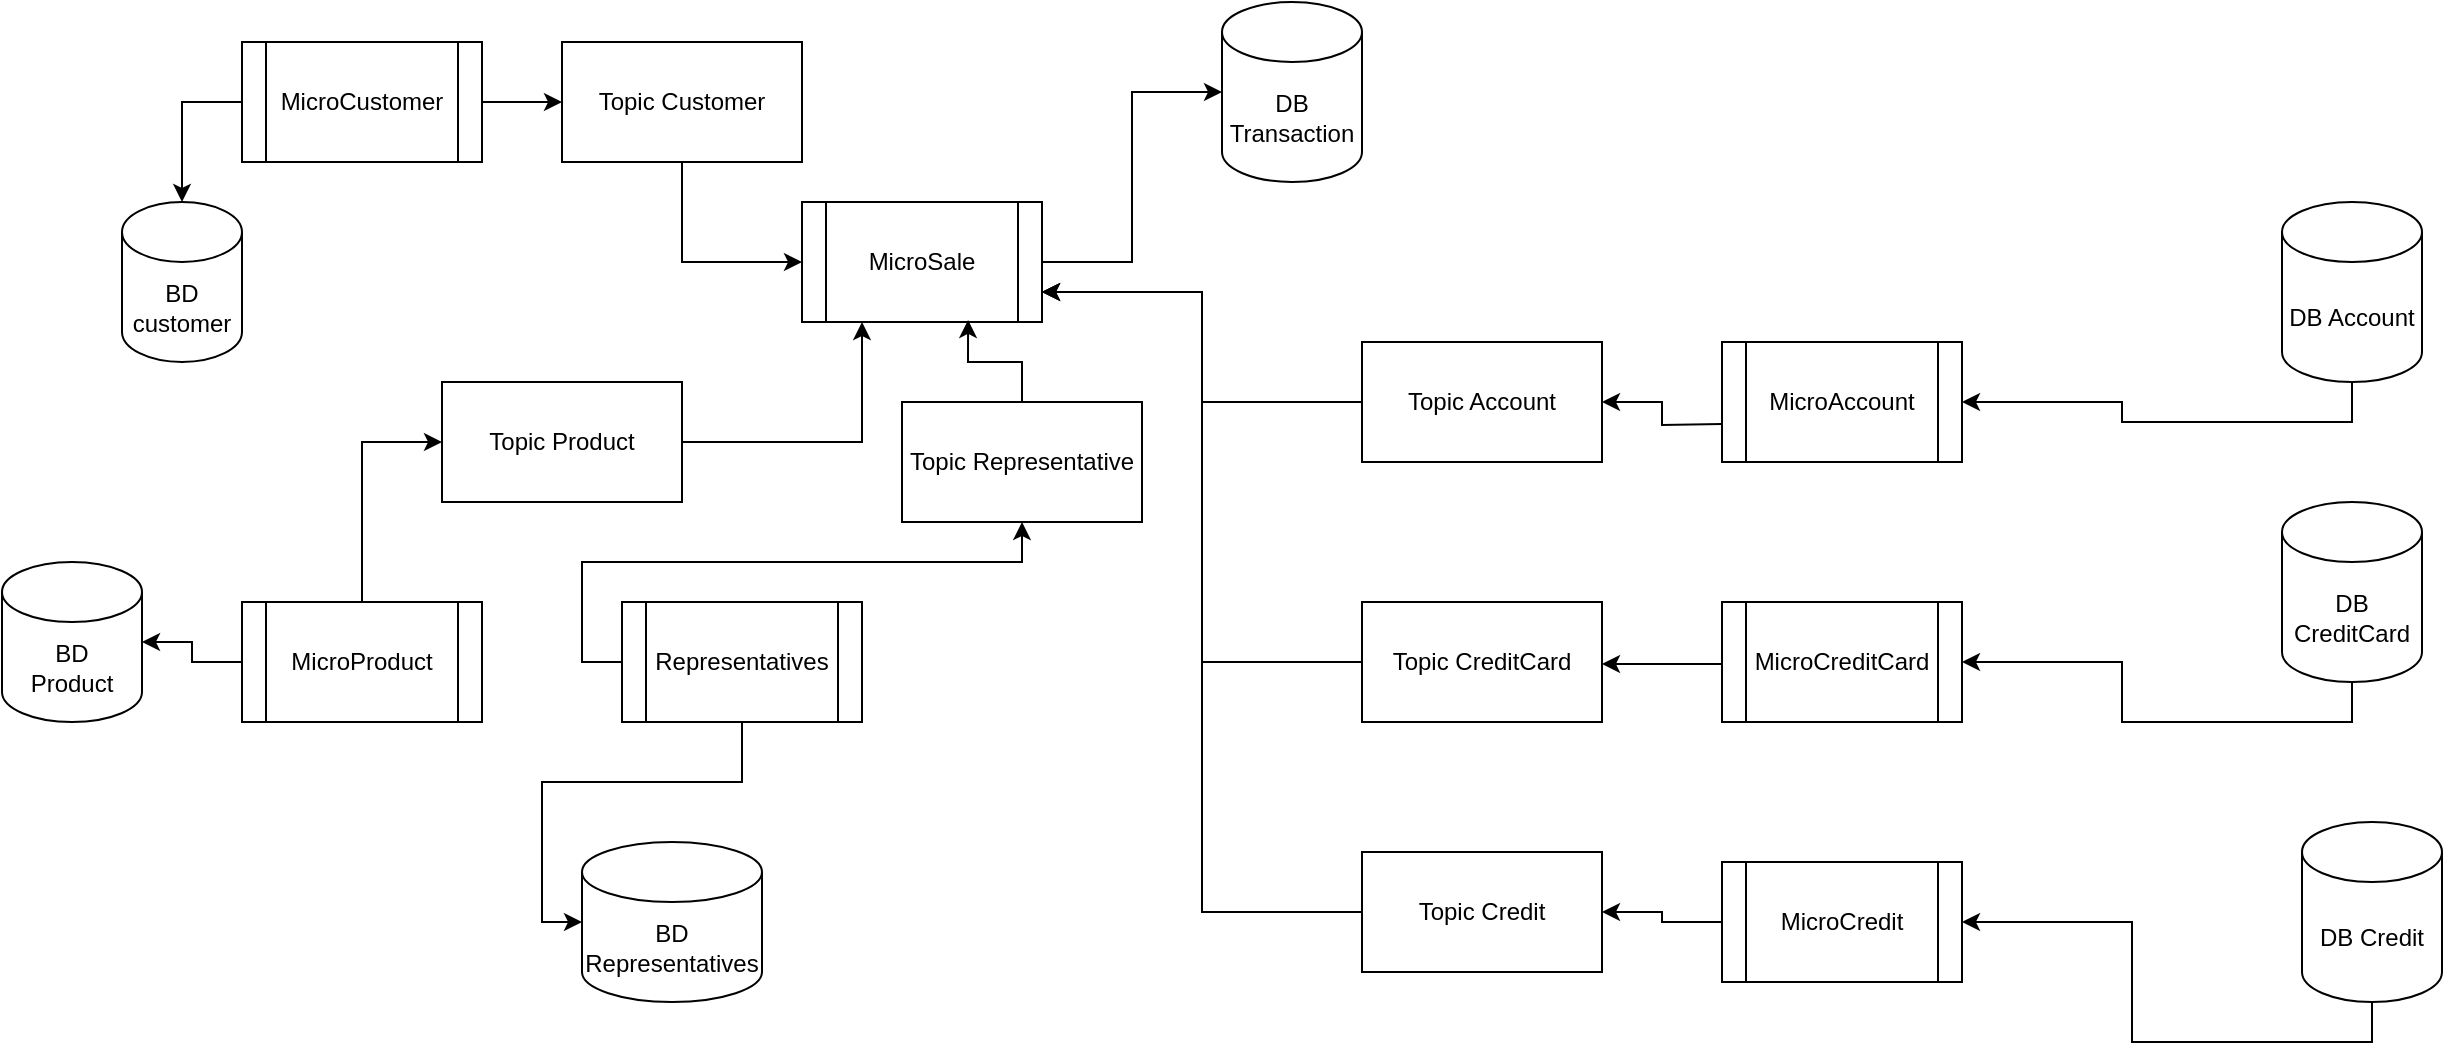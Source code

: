 <mxfile version="14.8.0" type="github">
  <diagram id="J2JfC7K7UwUUO45GrCEN" name="Page-1">
    <mxGraphModel dx="1038" dy="547" grid="1" gridSize="10" guides="1" tooltips="1" connect="1" arrows="1" fold="1" page="0" pageScale="1" pageWidth="827" pageHeight="1169" math="0" shadow="0">
      <root>
        <mxCell id="0" />
        <mxCell id="1" parent="0" />
        <mxCell id="Hutvo4wjOnZVV8LiBHFV-1" value="MicroCustomer" style="shape=process;whiteSpace=wrap;html=1;backgroundOutline=1;" parent="1" vertex="1">
          <mxGeometry x="120" y="70" width="120" height="60" as="geometry" />
        </mxCell>
        <mxCell id="Hutvo4wjOnZVV8LiBHFV-2" value="BD&lt;br&gt;customer" style="shape=cylinder3;whiteSpace=wrap;html=1;boundedLbl=1;backgroundOutline=1;size=15;" parent="1" vertex="1">
          <mxGeometry x="60" y="150" width="60" height="80" as="geometry" />
        </mxCell>
        <mxCell id="Hutvo4wjOnZVV8LiBHFV-4" value="MicroProduct" style="shape=process;whiteSpace=wrap;html=1;backgroundOutline=1;" parent="1" vertex="1">
          <mxGeometry x="120" y="350" width="120" height="60" as="geometry" />
        </mxCell>
        <mxCell id="Hutvo4wjOnZVV8LiBHFV-5" value="BD&lt;br&gt;Product" style="shape=cylinder3;whiteSpace=wrap;html=1;boundedLbl=1;backgroundOutline=1;size=15;" parent="1" vertex="1">
          <mxGeometry y="330" width="70" height="80" as="geometry" />
        </mxCell>
        <mxCell id="DNXzDhhK5Adzky4bazDL-3" style="edgeStyle=orthogonalEdgeStyle;rounded=0;orthogonalLoop=1;jettySize=auto;html=1;entryX=0;entryY=0.5;entryDx=0;entryDy=0;entryPerimeter=0;" parent="1" source="DNXzDhhK5Adzky4bazDL-1" target="DNXzDhhK5Adzky4bazDL-2" edge="1">
          <mxGeometry relative="1" as="geometry" />
        </mxCell>
        <mxCell id="DNXzDhhK5Adzky4bazDL-1" value="MicroSale" style="shape=process;whiteSpace=wrap;html=1;backgroundOutline=1;" parent="1" vertex="1">
          <mxGeometry x="400" y="150" width="120" height="60" as="geometry" />
        </mxCell>
        <mxCell id="DNXzDhhK5Adzky4bazDL-2" value="DB Transaction" style="shape=cylinder3;whiteSpace=wrap;html=1;boundedLbl=1;backgroundOutline=1;size=15;" parent="1" vertex="1">
          <mxGeometry x="610" y="50" width="70" height="90" as="geometry" />
        </mxCell>
        <mxCell id="Hutvo4wjOnZVV8LiBHFV-7" value="BD&lt;br&gt;Representatives" style="shape=cylinder3;whiteSpace=wrap;html=1;boundedLbl=1;backgroundOutline=1;size=15;" parent="1" vertex="1">
          <mxGeometry x="290" y="470" width="90" height="80" as="geometry" />
        </mxCell>
        <mxCell id="Hutvo4wjOnZVV8LiBHFV-10" style="edgeStyle=orthogonalEdgeStyle;rounded=0;orthogonalLoop=1;jettySize=auto;html=1;" parent="1" source="Hutvo4wjOnZVV8LiBHFV-4" target="Hutvo4wjOnZVV8LiBHFV-5" edge="1">
          <mxGeometry relative="1" as="geometry">
            <mxPoint x="270" y="415" as="sourcePoint" />
            <mxPoint x="360" y="330" as="targetPoint" />
          </mxGeometry>
        </mxCell>
        <mxCell id="Hutvo4wjOnZVV8LiBHFV-12" style="edgeStyle=orthogonalEdgeStyle;rounded=0;orthogonalLoop=1;jettySize=auto;html=1;entryX=0;entryY=0.5;entryDx=0;entryDy=0;exitX=0.5;exitY=1;exitDx=0;exitDy=0;" parent="1" source="Hutvo4wjOnZVV8LiBHFV-18" target="DNXzDhhK5Adzky4bazDL-1" edge="1">
          <mxGeometry relative="1" as="geometry">
            <mxPoint x="380" y="160" as="sourcePoint" />
            <mxPoint x="380" y="65" as="targetPoint" />
          </mxGeometry>
        </mxCell>
        <mxCell id="Hutvo4wjOnZVV8LiBHFV-18" value="&lt;span&gt;Topic Customer&lt;/span&gt;" style="rounded=0;whiteSpace=wrap;html=1;" parent="1" vertex="1">
          <mxGeometry x="280" y="70" width="120" height="60" as="geometry" />
        </mxCell>
        <mxCell id="Hutvo4wjOnZVV8LiBHFV-19" style="edgeStyle=orthogonalEdgeStyle;rounded=0;orthogonalLoop=1;jettySize=auto;html=1;entryX=0;entryY=0.5;entryDx=0;entryDy=0;" parent="1" source="Hutvo4wjOnZVV8LiBHFV-1" target="Hutvo4wjOnZVV8LiBHFV-18" edge="1">
          <mxGeometry relative="1" as="geometry">
            <mxPoint x="335" y="120" as="sourcePoint" />
            <mxPoint x="285" y="30" as="targetPoint" />
          </mxGeometry>
        </mxCell>
        <mxCell id="Hutvo4wjOnZVV8LiBHFV-20" value="&lt;span&gt;Topic Product&lt;/span&gt;" style="rounded=0;whiteSpace=wrap;html=1;" parent="1" vertex="1">
          <mxGeometry x="220" y="240" width="120" height="60" as="geometry" />
        </mxCell>
        <mxCell id="Hutvo4wjOnZVV8LiBHFV-21" style="edgeStyle=orthogonalEdgeStyle;rounded=0;orthogonalLoop=1;jettySize=auto;html=1;entryX=0;entryY=0.5;entryDx=0;entryDy=0;exitX=0.5;exitY=0;exitDx=0;exitDy=0;" parent="1" source="Hutvo4wjOnZVV8LiBHFV-4" target="Hutvo4wjOnZVV8LiBHFV-20" edge="1">
          <mxGeometry relative="1" as="geometry">
            <mxPoint x="220" y="270" as="sourcePoint" />
            <mxPoint x="330" y="270" as="targetPoint" />
          </mxGeometry>
        </mxCell>
        <mxCell id="Hutvo4wjOnZVV8LiBHFV-22" style="edgeStyle=orthogonalEdgeStyle;rounded=0;orthogonalLoop=1;jettySize=auto;html=1;exitX=1;exitY=0.5;exitDx=0;exitDy=0;entryX=0.25;entryY=1;entryDx=0;entryDy=0;" parent="1" source="Hutvo4wjOnZVV8LiBHFV-20" target="DNXzDhhK5Adzky4bazDL-1" edge="1">
          <mxGeometry relative="1" as="geometry">
            <mxPoint x="460" y="270" as="sourcePoint" />
            <mxPoint x="530" y="220" as="targetPoint" />
          </mxGeometry>
        </mxCell>
        <mxCell id="DNXzDhhK5Adzky4bazDL-5" style="edgeStyle=orthogonalEdgeStyle;rounded=0;orthogonalLoop=1;jettySize=auto;html=1;entryX=0;entryY=0.5;entryDx=0;entryDy=0;entryPerimeter=0;" parent="1" source="Hutvo4wjOnZVV8LiBHFV-23" target="Hutvo4wjOnZVV8LiBHFV-7" edge="1">
          <mxGeometry relative="1" as="geometry" />
        </mxCell>
        <mxCell id="Hutvo4wjOnZVV8LiBHFV-23" value="Representatives" style="shape=process;whiteSpace=wrap;html=1;backgroundOutline=1;" parent="1" vertex="1">
          <mxGeometry x="310" y="350" width="120" height="60" as="geometry" />
        </mxCell>
        <mxCell id="Hutvo4wjOnZVV8LiBHFV-24" value="&lt;span&gt;Topic Representative&lt;/span&gt;" style="rounded=0;whiteSpace=wrap;html=1;" parent="1" vertex="1">
          <mxGeometry x="450" y="250" width="120" height="60" as="geometry" />
        </mxCell>
        <mxCell id="Hutvo4wjOnZVV8LiBHFV-25" style="edgeStyle=orthogonalEdgeStyle;rounded=0;orthogonalLoop=1;jettySize=auto;html=1;exitX=0;exitY=0.5;exitDx=0;exitDy=0;entryX=0.5;entryY=1;entryDx=0;entryDy=0;" parent="1" source="Hutvo4wjOnZVV8LiBHFV-23" target="Hutvo4wjOnZVV8LiBHFV-24" edge="1">
          <mxGeometry relative="1" as="geometry">
            <mxPoint x="800" y="370" as="sourcePoint" />
            <mxPoint x="720" y="330" as="targetPoint" />
          </mxGeometry>
        </mxCell>
        <mxCell id="Hutvo4wjOnZVV8LiBHFV-27" style="edgeStyle=orthogonalEdgeStyle;rounded=0;orthogonalLoop=1;jettySize=auto;html=1;exitX=0.5;exitY=0;exitDx=0;exitDy=0;entryX=0.692;entryY=0.983;entryDx=0;entryDy=0;entryPerimeter=0;" parent="1" source="Hutvo4wjOnZVV8LiBHFV-24" target="DNXzDhhK5Adzky4bazDL-1" edge="1">
          <mxGeometry relative="1" as="geometry">
            <mxPoint x="850" y="260" as="sourcePoint" />
            <mxPoint x="530" y="270" as="targetPoint" />
          </mxGeometry>
        </mxCell>
        <mxCell id="Hutvo4wjOnZVV8LiBHFV-28" style="edgeStyle=orthogonalEdgeStyle;rounded=0;orthogonalLoop=1;jettySize=auto;html=1;entryX=0.5;entryY=0;entryDx=0;entryDy=0;entryPerimeter=0;exitX=0;exitY=0.5;exitDx=0;exitDy=0;" parent="1" source="Hutvo4wjOnZVV8LiBHFV-1" target="Hutvo4wjOnZVV8LiBHFV-2" edge="1">
          <mxGeometry relative="1" as="geometry">
            <mxPoint x="180" y="60" as="sourcePoint" />
            <mxPoint x="270" y="-32.5" as="targetPoint" />
            <Array as="points">
              <mxPoint x="90" y="100" />
            </Array>
          </mxGeometry>
        </mxCell>
        <mxCell id="qib1Vxd6Q9VXnNDb8m66-1" value="MicroAccount" style="shape=process;whiteSpace=wrap;html=1;backgroundOutline=1;" vertex="1" parent="1">
          <mxGeometry x="860" y="220" width="120" height="60" as="geometry" />
        </mxCell>
        <mxCell id="qib1Vxd6Q9VXnNDb8m66-2" value="DB Account" style="shape=cylinder3;whiteSpace=wrap;html=1;boundedLbl=1;backgroundOutline=1;size=15;" vertex="1" parent="1">
          <mxGeometry x="1140" y="150" width="70" height="90" as="geometry" />
        </mxCell>
        <mxCell id="qib1Vxd6Q9VXnNDb8m66-4" style="edgeStyle=orthogonalEdgeStyle;rounded=0;orthogonalLoop=1;jettySize=auto;html=1;exitX=0.5;exitY=1;exitDx=0;exitDy=0;entryX=1;entryY=0.5;entryDx=0;entryDy=0;exitPerimeter=0;" edge="1" parent="1" source="qib1Vxd6Q9VXnNDb8m66-2" target="qib1Vxd6Q9VXnNDb8m66-1">
          <mxGeometry relative="1" as="geometry">
            <mxPoint x="1068.5" y="270.51" as="sourcePoint" />
            <mxPoint x="1041.54" y="229.49" as="targetPoint" />
          </mxGeometry>
        </mxCell>
        <mxCell id="qib1Vxd6Q9VXnNDb8m66-6" value="MicroCreditCard" style="shape=process;whiteSpace=wrap;html=1;backgroundOutline=1;" vertex="1" parent="1">
          <mxGeometry x="860" y="350" width="120" height="60" as="geometry" />
        </mxCell>
        <mxCell id="qib1Vxd6Q9VXnNDb8m66-7" value="DB CreditCard" style="shape=cylinder3;whiteSpace=wrap;html=1;boundedLbl=1;backgroundOutline=1;size=15;" vertex="1" parent="1">
          <mxGeometry x="1140" y="300" width="70" height="90" as="geometry" />
        </mxCell>
        <mxCell id="qib1Vxd6Q9VXnNDb8m66-8" style="edgeStyle=orthogonalEdgeStyle;rounded=0;orthogonalLoop=1;jettySize=auto;html=1;exitX=0.5;exitY=1;exitDx=0;exitDy=0;entryX=1;entryY=0.5;entryDx=0;entryDy=0;exitPerimeter=0;" edge="1" parent="1" source="qib1Vxd6Q9VXnNDb8m66-7" target="qib1Vxd6Q9VXnNDb8m66-6">
          <mxGeometry relative="1" as="geometry">
            <mxPoint x="1068.5" y="400.51" as="sourcePoint" />
            <mxPoint x="1041.54" y="359.49" as="targetPoint" />
          </mxGeometry>
        </mxCell>
        <mxCell id="qib1Vxd6Q9VXnNDb8m66-20" style="edgeStyle=orthogonalEdgeStyle;rounded=0;orthogonalLoop=1;jettySize=auto;html=1;" edge="1" parent="1" source="qib1Vxd6Q9VXnNDb8m66-9" target="qib1Vxd6Q9VXnNDb8m66-17">
          <mxGeometry relative="1" as="geometry" />
        </mxCell>
        <mxCell id="qib1Vxd6Q9VXnNDb8m66-9" value="MicroCredit" style="shape=process;whiteSpace=wrap;html=1;backgroundOutline=1;" vertex="1" parent="1">
          <mxGeometry x="860" y="480" width="120" height="60" as="geometry" />
        </mxCell>
        <mxCell id="qib1Vxd6Q9VXnNDb8m66-10" value="DB Credit" style="shape=cylinder3;whiteSpace=wrap;html=1;boundedLbl=1;backgroundOutline=1;size=15;" vertex="1" parent="1">
          <mxGeometry x="1150" y="460" width="70" height="90" as="geometry" />
        </mxCell>
        <mxCell id="qib1Vxd6Q9VXnNDb8m66-11" style="edgeStyle=orthogonalEdgeStyle;rounded=0;orthogonalLoop=1;jettySize=auto;html=1;exitX=0.5;exitY=1;exitDx=0;exitDy=0;entryX=1;entryY=0.5;entryDx=0;entryDy=0;exitPerimeter=0;" edge="1" parent="1" source="qib1Vxd6Q9VXnNDb8m66-10" target="qib1Vxd6Q9VXnNDb8m66-9">
          <mxGeometry relative="1" as="geometry">
            <mxPoint x="1088.5" y="520.51" as="sourcePoint" />
            <mxPoint x="1061.54" y="479.49" as="targetPoint" />
          </mxGeometry>
        </mxCell>
        <mxCell id="qib1Vxd6Q9VXnNDb8m66-21" style="edgeStyle=orthogonalEdgeStyle;rounded=0;orthogonalLoop=1;jettySize=auto;html=1;entryX=1;entryY=0.75;entryDx=0;entryDy=0;" edge="1" parent="1" source="qib1Vxd6Q9VXnNDb8m66-15" target="DNXzDhhK5Adzky4bazDL-1">
          <mxGeometry relative="1" as="geometry" />
        </mxCell>
        <mxCell id="qib1Vxd6Q9VXnNDb8m66-15" value="&lt;span&gt;Topic Account&lt;/span&gt;" style="rounded=0;whiteSpace=wrap;html=1;" vertex="1" parent="1">
          <mxGeometry x="680" y="220" width="120" height="60" as="geometry" />
        </mxCell>
        <mxCell id="qib1Vxd6Q9VXnNDb8m66-22" style="edgeStyle=orthogonalEdgeStyle;rounded=0;orthogonalLoop=1;jettySize=auto;html=1;entryX=1;entryY=0.75;entryDx=0;entryDy=0;" edge="1" parent="1" source="qib1Vxd6Q9VXnNDb8m66-16" target="DNXzDhhK5Adzky4bazDL-1">
          <mxGeometry relative="1" as="geometry" />
        </mxCell>
        <mxCell id="qib1Vxd6Q9VXnNDb8m66-16" value="&lt;span&gt;Topic CreditCard&lt;/span&gt;" style="rounded=0;whiteSpace=wrap;html=1;" vertex="1" parent="1">
          <mxGeometry x="680" y="350" width="120" height="60" as="geometry" />
        </mxCell>
        <mxCell id="qib1Vxd6Q9VXnNDb8m66-23" style="edgeStyle=orthogonalEdgeStyle;rounded=0;orthogonalLoop=1;jettySize=auto;html=1;entryX=1;entryY=0.75;entryDx=0;entryDy=0;" edge="1" parent="1" source="qib1Vxd6Q9VXnNDb8m66-17" target="DNXzDhhK5Adzky4bazDL-1">
          <mxGeometry relative="1" as="geometry" />
        </mxCell>
        <mxCell id="qib1Vxd6Q9VXnNDb8m66-17" value="&lt;span&gt;Topic Credit&lt;/span&gt;" style="rounded=0;whiteSpace=wrap;html=1;" vertex="1" parent="1">
          <mxGeometry x="680" y="475" width="120" height="60" as="geometry" />
        </mxCell>
        <mxCell id="qib1Vxd6Q9VXnNDb8m66-18" style="edgeStyle=orthogonalEdgeStyle;rounded=0;orthogonalLoop=1;jettySize=auto;html=1;exitX=0.5;exitY=0;exitDx=0;exitDy=0;entryX=1;entryY=0.5;entryDx=0;entryDy=0;" edge="1" parent="1" target="qib1Vxd6Q9VXnNDb8m66-15">
          <mxGeometry relative="1" as="geometry">
            <mxPoint x="860" y="261.02" as="sourcePoint" />
            <mxPoint x="833.04" y="220.0" as="targetPoint" />
          </mxGeometry>
        </mxCell>
        <mxCell id="qib1Vxd6Q9VXnNDb8m66-19" style="edgeStyle=orthogonalEdgeStyle;rounded=0;orthogonalLoop=1;jettySize=auto;html=1;exitX=0.5;exitY=0;exitDx=0;exitDy=0;" edge="1" parent="1">
          <mxGeometry relative="1" as="geometry">
            <mxPoint x="860" y="381.02" as="sourcePoint" />
            <mxPoint x="800" y="381" as="targetPoint" />
          </mxGeometry>
        </mxCell>
      </root>
    </mxGraphModel>
  </diagram>
</mxfile>
